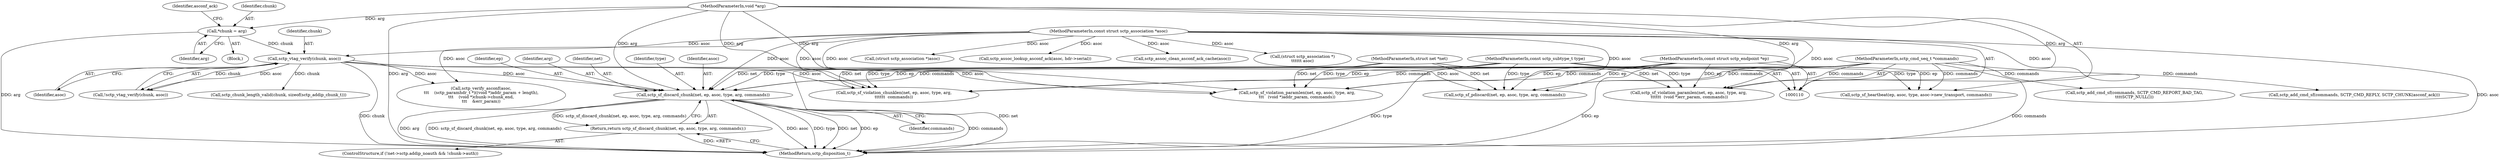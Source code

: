 digraph "0_linux_9de7922bc709eee2f609cd01d98aaedc4cf5ea74_1@pointer" {
"1000165" [label="(Call,sctp_sf_discard_chunk(net, ep, asoc, type, arg, commands))"];
"1000111" [label="(MethodParameterIn,struct net *net)"];
"1000112" [label="(MethodParameterIn,const struct sctp_endpoint *ep)"];
"1000136" [label="(Call,sctp_vtag_verify(chunk, asoc))"];
"1000119" [label="(Call,*chunk = arg)"];
"1000115" [label="(MethodParameterIn,void *arg)"];
"1000113" [label="(MethodParameterIn,const struct sctp_association *asoc)"];
"1000114" [label="(MethodParameterIn,const sctp_subtype_t type)"];
"1000116" [label="(MethodParameterIn,sctp_cmd_seq_t *commands)"];
"1000164" [label="(Return,return sctp_sf_discard_chunk(net, ep, asoc, type, arg, commands);)"];
"1000120" [label="(Identifier,chunk)"];
"1000137" [label="(Identifier,chunk)"];
"1000234" [label="(Call,sctp_verify_asconf(asoc,\n\t\t\t    (sctp_paramhdr_t *)((void *)addr_param + length),\n\t\t\t    (void *)chunk->chunk_end,\n\t\t\t    &err_param))"];
"1000124" [label="(Identifier,asconf_ack)"];
"1000351" [label="(Call,(struct sctp_association *)asoc)"];
"1000171" [label="(Identifier,commands)"];
"1000305" [label="(Call,sctp_assoc_lookup_asconf_ack(asoc, hdr->serial))"];
"1000121" [label="(Identifier,arg)"];
"1000167" [label="(Identifier,ep)"];
"1000277" [label="(Call,sctp_assoc_clean_asconf_ack_cache(asoc))"];
"1000165" [label="(Call,sctp_sf_discard_chunk(net, ep, asoc, type, arg, commands))"];
"1000164" [label="(Return,return sctp_sf_discard_chunk(net, ep, asoc, type, arg, commands);)"];
"1000152" [label="(ControlStructure,if (!net->sctp.addip_noauth && !chunk->auth))"];
"1000119" [label="(Call,*chunk = arg)"];
"1000112" [label="(MethodParameterIn,const struct sctp_endpoint *ep)"];
"1000282" [label="(Call,(struct sctp_association *)\n\t\t\t\t\t\t asoc)"];
"1000114" [label="(MethodParameterIn,const sctp_subtype_t type)"];
"1000358" [label="(MethodReturn,sctp_disposition_t)"];
"1000170" [label="(Identifier,arg)"];
"1000115" [label="(MethodParameterIn,void *arg)"];
"1000136" [label="(Call,sctp_vtag_verify(chunk, asoc))"];
"1000331" [label="(Call,sctp_add_cmd_sf(commands, SCTP_CMD_REPLY, SCTP_CHUNK(asconf_ack)))"];
"1000166" [label="(Identifier,net)"];
"1000341" [label="(Call,sctp_sf_heartbeat(ep, asoc, type, asoc->new_transport, commands))"];
"1000116" [label="(MethodParameterIn,sctp_cmd_seq_t *commands)"];
"1000222" [label="(Call,sctp_sf_violation_paramlen(net, ep, asoc, type, arg,\n\t\t\t   (void *)addr_param, commands))"];
"1000179" [label="(Call,sctp_sf_violation_chunklen(net, ep, asoc, type, arg,\n\t\t\t\t\t\t  commands))"];
"1000138" [label="(Identifier,asoc)"];
"1000111" [label="(MethodParameterIn,struct net *net)"];
"1000113" [label="(MethodParameterIn,const struct sctp_association *asoc)"];
"1000169" [label="(Identifier,type)"];
"1000145" [label="(Call,sctp_sf_pdiscard(net, ep, asoc, type, arg, commands))"];
"1000140" [label="(Call,sctp_add_cmd_sf(commands, SCTP_CMD_REPORT_BAD_TAG,\n\t\t\t\tSCTP_NULL()))"];
"1000135" [label="(Call,!sctp_vtag_verify(chunk, asoc))"];
"1000251" [label="(Call,sctp_sf_violation_paramlen(net, ep, asoc, type, arg,\n \t\t\t\t\t\t  (void *)err_param, commands))"];
"1000117" [label="(Block,)"];
"1000168" [label="(Identifier,asoc)"];
"1000174" [label="(Call,sctp_chunk_length_valid(chunk, sizeof(sctp_addip_chunk_t)))"];
"1000165" -> "1000164"  [label="AST: "];
"1000165" -> "1000171"  [label="CFG: "];
"1000166" -> "1000165"  [label="AST: "];
"1000167" -> "1000165"  [label="AST: "];
"1000168" -> "1000165"  [label="AST: "];
"1000169" -> "1000165"  [label="AST: "];
"1000170" -> "1000165"  [label="AST: "];
"1000171" -> "1000165"  [label="AST: "];
"1000164" -> "1000165"  [label="CFG: "];
"1000165" -> "1000358"  [label="DDG: asoc"];
"1000165" -> "1000358"  [label="DDG: type"];
"1000165" -> "1000358"  [label="DDG: net"];
"1000165" -> "1000358"  [label="DDG: ep"];
"1000165" -> "1000358"  [label="DDG: commands"];
"1000165" -> "1000358"  [label="DDG: arg"];
"1000165" -> "1000358"  [label="DDG: sctp_sf_discard_chunk(net, ep, asoc, type, arg, commands)"];
"1000165" -> "1000164"  [label="DDG: sctp_sf_discard_chunk(net, ep, asoc, type, arg, commands)"];
"1000111" -> "1000165"  [label="DDG: net"];
"1000112" -> "1000165"  [label="DDG: ep"];
"1000136" -> "1000165"  [label="DDG: asoc"];
"1000113" -> "1000165"  [label="DDG: asoc"];
"1000114" -> "1000165"  [label="DDG: type"];
"1000115" -> "1000165"  [label="DDG: arg"];
"1000116" -> "1000165"  [label="DDG: commands"];
"1000111" -> "1000110"  [label="AST: "];
"1000111" -> "1000358"  [label="DDG: net"];
"1000111" -> "1000145"  [label="DDG: net"];
"1000111" -> "1000179"  [label="DDG: net"];
"1000111" -> "1000222"  [label="DDG: net"];
"1000111" -> "1000251"  [label="DDG: net"];
"1000112" -> "1000110"  [label="AST: "];
"1000112" -> "1000358"  [label="DDG: ep"];
"1000112" -> "1000145"  [label="DDG: ep"];
"1000112" -> "1000179"  [label="DDG: ep"];
"1000112" -> "1000222"  [label="DDG: ep"];
"1000112" -> "1000251"  [label="DDG: ep"];
"1000112" -> "1000341"  [label="DDG: ep"];
"1000136" -> "1000135"  [label="AST: "];
"1000136" -> "1000138"  [label="CFG: "];
"1000137" -> "1000136"  [label="AST: "];
"1000138" -> "1000136"  [label="AST: "];
"1000135" -> "1000136"  [label="CFG: "];
"1000136" -> "1000358"  [label="DDG: chunk"];
"1000136" -> "1000135"  [label="DDG: chunk"];
"1000136" -> "1000135"  [label="DDG: asoc"];
"1000119" -> "1000136"  [label="DDG: chunk"];
"1000113" -> "1000136"  [label="DDG: asoc"];
"1000136" -> "1000145"  [label="DDG: asoc"];
"1000136" -> "1000174"  [label="DDG: chunk"];
"1000136" -> "1000179"  [label="DDG: asoc"];
"1000136" -> "1000222"  [label="DDG: asoc"];
"1000136" -> "1000234"  [label="DDG: asoc"];
"1000119" -> "1000117"  [label="AST: "];
"1000119" -> "1000121"  [label="CFG: "];
"1000120" -> "1000119"  [label="AST: "];
"1000121" -> "1000119"  [label="AST: "];
"1000124" -> "1000119"  [label="CFG: "];
"1000119" -> "1000358"  [label="DDG: arg"];
"1000115" -> "1000119"  [label="DDG: arg"];
"1000115" -> "1000110"  [label="AST: "];
"1000115" -> "1000358"  [label="DDG: arg"];
"1000115" -> "1000145"  [label="DDG: arg"];
"1000115" -> "1000179"  [label="DDG: arg"];
"1000115" -> "1000222"  [label="DDG: arg"];
"1000115" -> "1000251"  [label="DDG: arg"];
"1000113" -> "1000110"  [label="AST: "];
"1000113" -> "1000358"  [label="DDG: asoc"];
"1000113" -> "1000145"  [label="DDG: asoc"];
"1000113" -> "1000179"  [label="DDG: asoc"];
"1000113" -> "1000222"  [label="DDG: asoc"];
"1000113" -> "1000234"  [label="DDG: asoc"];
"1000113" -> "1000251"  [label="DDG: asoc"];
"1000113" -> "1000277"  [label="DDG: asoc"];
"1000113" -> "1000282"  [label="DDG: asoc"];
"1000113" -> "1000305"  [label="DDG: asoc"];
"1000113" -> "1000341"  [label="DDG: asoc"];
"1000113" -> "1000351"  [label="DDG: asoc"];
"1000114" -> "1000110"  [label="AST: "];
"1000114" -> "1000358"  [label="DDG: type"];
"1000114" -> "1000145"  [label="DDG: type"];
"1000114" -> "1000179"  [label="DDG: type"];
"1000114" -> "1000222"  [label="DDG: type"];
"1000114" -> "1000251"  [label="DDG: type"];
"1000114" -> "1000341"  [label="DDG: type"];
"1000116" -> "1000110"  [label="AST: "];
"1000116" -> "1000358"  [label="DDG: commands"];
"1000116" -> "1000140"  [label="DDG: commands"];
"1000116" -> "1000145"  [label="DDG: commands"];
"1000116" -> "1000179"  [label="DDG: commands"];
"1000116" -> "1000222"  [label="DDG: commands"];
"1000116" -> "1000251"  [label="DDG: commands"];
"1000116" -> "1000331"  [label="DDG: commands"];
"1000116" -> "1000341"  [label="DDG: commands"];
"1000164" -> "1000152"  [label="AST: "];
"1000358" -> "1000164"  [label="CFG: "];
"1000164" -> "1000358"  [label="DDG: <RET>"];
}

